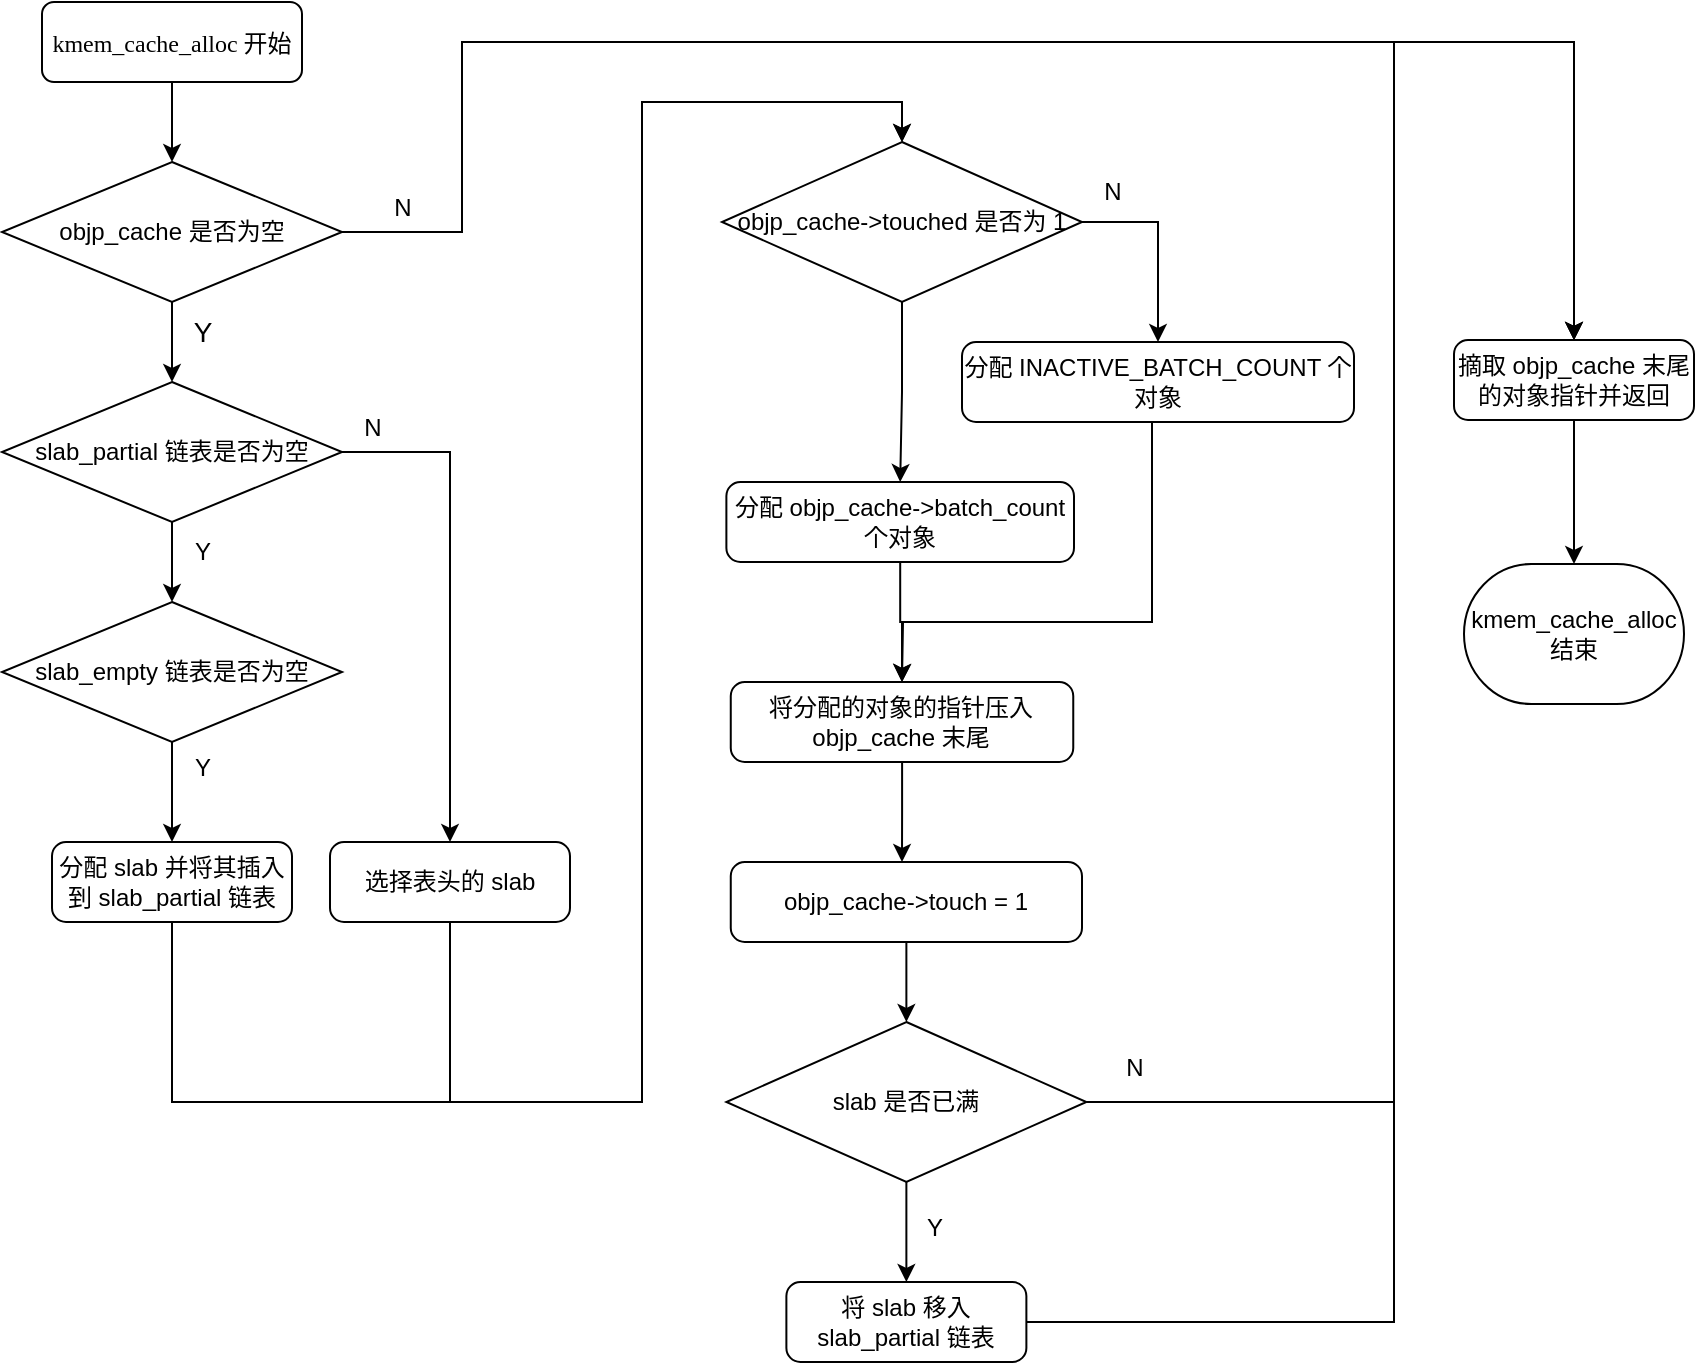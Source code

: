 <mxfile version="21.2.1" type="device">
  <diagram name="第 1 页" id="a4E338RCJh6ERv49_dQT">
    <mxGraphModel dx="1115" dy="753" grid="1" gridSize="10" guides="1" tooltips="1" connect="1" arrows="1" fold="1" page="1" pageScale="1" pageWidth="827" pageHeight="1169" math="0" shadow="0">
      <root>
        <mxCell id="0" />
        <mxCell id="1" parent="0" />
        <mxCell id="johgHy1YVOJJbBymYT7h-26" value="kmem_cache_alloc 开始" style="rounded=1;labelBackgroundColor=none;fontFamily=宋体;fillColor=default;strokeWidth=1;" vertex="1" parent="1">
          <mxGeometry x="24" y="60" width="130" height="40" as="geometry" />
        </mxCell>
        <mxCell id="johgHy1YVOJJbBymYT7h-39" style="edgeStyle=orthogonalEdgeStyle;rounded=0;orthogonalLoop=1;jettySize=auto;html=1;exitX=0.5;exitY=1;exitDx=0;exitDy=0;exitPerimeter=0;strokeWidth=1;" edge="1" parent="1" source="johgHy1YVOJJbBymYT7h-37">
          <mxGeometry relative="1" as="geometry">
            <mxPoint x="89" y="250" as="targetPoint" />
          </mxGeometry>
        </mxCell>
        <mxCell id="johgHy1YVOJJbBymYT7h-37" value="objp_cache 是否为空" style="strokeWidth=1;html=1;shape=mxgraph.flowchart.decision;whiteSpace=wrap;" vertex="1" parent="1">
          <mxGeometry x="4" y="140" width="170" height="70" as="geometry" />
        </mxCell>
        <mxCell id="johgHy1YVOJJbBymYT7h-38" style="edgeStyle=orthogonalEdgeStyle;rounded=0;orthogonalLoop=1;jettySize=auto;html=1;exitX=0.5;exitY=1;exitDx=0;exitDy=0;entryX=0.5;entryY=0;entryDx=0;entryDy=0;entryPerimeter=0;strokeWidth=1;" edge="1" parent="1" source="johgHy1YVOJJbBymYT7h-26" target="johgHy1YVOJJbBymYT7h-37">
          <mxGeometry relative="1" as="geometry" />
        </mxCell>
        <mxCell id="johgHy1YVOJJbBymYT7h-40" value="&lt;font style=&quot;font-size: 14px;&quot;&gt;Y&lt;/font&gt;" style="text;html=1;align=center;verticalAlign=middle;resizable=0;points=[];autosize=1;strokeColor=none;fillColor=none;strokeWidth=1;" vertex="1" parent="1">
          <mxGeometry x="89" y="210" width="30" height="30" as="geometry" />
        </mxCell>
        <mxCell id="johgHy1YVOJJbBymYT7h-43" value="摘取 objp_cache 末尾的对象指针并返回" style="rounded=1;whiteSpace=wrap;html=1;absoluteArcSize=1;arcSize=14;strokeWidth=1;" vertex="1" parent="1">
          <mxGeometry x="730" y="229" width="120" height="40" as="geometry" />
        </mxCell>
        <mxCell id="johgHy1YVOJJbBymYT7h-78" style="edgeStyle=orthogonalEdgeStyle;rounded=0;orthogonalLoop=1;jettySize=auto;html=1;entryX=0.5;entryY=0;entryDx=0;entryDy=0;strokeWidth=1;" edge="1" parent="1" source="johgHy1YVOJJbBymYT7h-37" target="johgHy1YVOJJbBymYT7h-43">
          <mxGeometry relative="1" as="geometry">
            <mxPoint x="684" y="220" as="targetPoint" />
            <Array as="points">
              <mxPoint x="234" y="175" />
              <mxPoint x="234" y="80" />
              <mxPoint x="790" y="80" />
            </Array>
          </mxGeometry>
        </mxCell>
        <mxCell id="johgHy1YVOJJbBymYT7h-46" style="edgeStyle=orthogonalEdgeStyle;rounded=0;orthogonalLoop=1;jettySize=auto;html=1;strokeWidth=1;" edge="1" parent="1" source="johgHy1YVOJJbBymYT7h-45">
          <mxGeometry relative="1" as="geometry">
            <mxPoint x="89" y="360" as="targetPoint" />
          </mxGeometry>
        </mxCell>
        <mxCell id="johgHy1YVOJJbBymYT7h-45" value="slab_partial 链表是否为空" style="strokeWidth=1;html=1;shape=mxgraph.flowchart.decision;whiteSpace=wrap;" vertex="1" parent="1">
          <mxGeometry x="4" y="250" width="170" height="70" as="geometry" />
        </mxCell>
        <mxCell id="johgHy1YVOJJbBymYT7h-47" value="Y" style="text;html=1;align=center;verticalAlign=middle;resizable=0;points=[];autosize=1;strokeColor=none;fillColor=none;strokeWidth=1;" vertex="1" parent="1">
          <mxGeometry x="89" y="320" width="30" height="30" as="geometry" />
        </mxCell>
        <mxCell id="johgHy1YVOJJbBymYT7h-49" value="N" style="text;html=1;align=center;verticalAlign=middle;resizable=0;points=[];autosize=1;strokeColor=none;fillColor=none;strokeWidth=1;" vertex="1" parent="1">
          <mxGeometry x="174" y="258" width="30" height="30" as="geometry" />
        </mxCell>
        <mxCell id="johgHy1YVOJJbBymYT7h-51" style="edgeStyle=orthogonalEdgeStyle;rounded=0;orthogonalLoop=1;jettySize=auto;html=1;strokeWidth=1;" edge="1" parent="1" source="johgHy1YVOJJbBymYT7h-50">
          <mxGeometry relative="1" as="geometry">
            <mxPoint x="89" y="480" as="targetPoint" />
          </mxGeometry>
        </mxCell>
        <mxCell id="johgHy1YVOJJbBymYT7h-50" value="slab_empty 链表是否为空" style="strokeWidth=1;html=1;shape=mxgraph.flowchart.decision;whiteSpace=wrap;" vertex="1" parent="1">
          <mxGeometry x="4" y="360" width="170" height="70" as="geometry" />
        </mxCell>
        <mxCell id="johgHy1YVOJJbBymYT7h-52" value="Y" style="text;html=1;align=center;verticalAlign=middle;resizable=0;points=[];autosize=1;strokeColor=none;fillColor=none;strokeWidth=1;" vertex="1" parent="1">
          <mxGeometry x="89" y="428" width="30" height="30" as="geometry" />
        </mxCell>
        <mxCell id="johgHy1YVOJJbBymYT7h-53" value="分配 slab 并将其插入到 slab_partial 链表" style="rounded=1;whiteSpace=wrap;html=1;absoluteArcSize=1;arcSize=14;strokeWidth=1;" vertex="1" parent="1">
          <mxGeometry x="29" y="480" width="120" height="40" as="geometry" />
        </mxCell>
        <mxCell id="johgHy1YVOJJbBymYT7h-55" value="选择表头的 slab" style="rounded=1;whiteSpace=wrap;html=1;absoluteArcSize=1;arcSize=14;strokeWidth=1;" vertex="1" parent="1">
          <mxGeometry x="168" y="480" width="120" height="40" as="geometry" />
        </mxCell>
        <mxCell id="johgHy1YVOJJbBymYT7h-48" style="edgeStyle=orthogonalEdgeStyle;rounded=0;orthogonalLoop=1;jettySize=auto;html=1;entryX=0.5;entryY=0;entryDx=0;entryDy=0;strokeWidth=1;" edge="1" parent="1" source="johgHy1YVOJJbBymYT7h-45" target="johgHy1YVOJJbBymYT7h-55">
          <mxGeometry relative="1" as="geometry">
            <mxPoint x="214" y="400" as="targetPoint" />
            <Array as="points">
              <mxPoint x="228" y="285" />
            </Array>
          </mxGeometry>
        </mxCell>
        <mxCell id="johgHy1YVOJJbBymYT7h-61" value="objp_cache-&amp;gt;touched 是否为 1" style="strokeWidth=1;html=1;shape=mxgraph.flowchart.decision;whiteSpace=wrap;" vertex="1" parent="1">
          <mxGeometry x="364" y="130" width="180" height="80" as="geometry" />
        </mxCell>
        <mxCell id="johgHy1YVOJJbBymYT7h-54" style="edgeStyle=orthogonalEdgeStyle;rounded=0;orthogonalLoop=1;jettySize=auto;html=1;entryX=0.5;entryY=0;entryDx=0;entryDy=0;entryPerimeter=0;strokeWidth=1;" edge="1" parent="1" source="johgHy1YVOJJbBymYT7h-53" target="johgHy1YVOJJbBymYT7h-61">
          <mxGeometry relative="1" as="geometry">
            <mxPoint x="89" y="580" as="targetPoint" />
            <Array as="points">
              <mxPoint x="89" y="610" />
              <mxPoint x="324" y="610" />
              <mxPoint x="324" y="110" />
              <mxPoint x="454" y="110" />
            </Array>
          </mxGeometry>
        </mxCell>
        <mxCell id="johgHy1YVOJJbBymYT7h-58" style="edgeStyle=orthogonalEdgeStyle;rounded=0;orthogonalLoop=1;jettySize=auto;html=1;entryX=0.5;entryY=0;entryDx=0;entryDy=0;entryPerimeter=0;strokeWidth=1;" edge="1" parent="1" source="johgHy1YVOJJbBymYT7h-55" target="johgHy1YVOJJbBymYT7h-61">
          <mxGeometry relative="1" as="geometry">
            <mxPoint x="89" y="580" as="targetPoint" />
            <Array as="points">
              <mxPoint x="228" y="610" />
              <mxPoint x="324" y="610" />
              <mxPoint x="324" y="110" />
              <mxPoint x="454" y="110" />
            </Array>
          </mxGeometry>
        </mxCell>
        <mxCell id="johgHy1YVOJJbBymYT7h-65" value="N" style="text;html=1;align=center;verticalAlign=middle;resizable=0;points=[];autosize=1;strokeColor=none;fillColor=none;strokeWidth=1;" vertex="1" parent="1">
          <mxGeometry x="544" y="140" width="30" height="30" as="geometry" />
        </mxCell>
        <mxCell id="johgHy1YVOJJbBymYT7h-69" style="edgeStyle=orthogonalEdgeStyle;rounded=0;orthogonalLoop=1;jettySize=auto;html=1;strokeWidth=1;" edge="1" parent="1" source="johgHy1YVOJJbBymYT7h-68">
          <mxGeometry relative="1" as="geometry">
            <mxPoint x="454" y="400" as="targetPoint" />
          </mxGeometry>
        </mxCell>
        <mxCell id="johgHy1YVOJJbBymYT7h-68" value="分配 objp_cache-&amp;gt;batch_count 个对象" style="rounded=1;whiteSpace=wrap;html=1;absoluteArcSize=1;arcSize=14;strokeWidth=1;" vertex="1" parent="1">
          <mxGeometry x="366.19" y="300" width="173.81" height="40" as="geometry" />
        </mxCell>
        <mxCell id="johgHy1YVOJJbBymYT7h-67" style="edgeStyle=orthogonalEdgeStyle;rounded=0;orthogonalLoop=1;jettySize=auto;html=1;exitX=0.5;exitY=1;exitDx=0;exitDy=0;exitPerimeter=0;entryX=0.5;entryY=0;entryDx=0;entryDy=0;strokeWidth=1;" edge="1" parent="1" source="johgHy1YVOJJbBymYT7h-61" target="johgHy1YVOJJbBymYT7h-68">
          <mxGeometry relative="1" as="geometry">
            <mxPoint x="454" y="300" as="targetPoint" />
            <Array as="points" />
          </mxGeometry>
        </mxCell>
        <mxCell id="johgHy1YVOJJbBymYT7h-73" style="edgeStyle=orthogonalEdgeStyle;rounded=0;orthogonalLoop=1;jettySize=auto;html=1;strokeWidth=1;" edge="1" parent="1" source="johgHy1YVOJJbBymYT7h-71">
          <mxGeometry relative="1" as="geometry">
            <mxPoint x="454.005" y="490" as="targetPoint" />
          </mxGeometry>
        </mxCell>
        <mxCell id="johgHy1YVOJJbBymYT7h-71" value="将分配的对象的指针压入objp_cache 末尾" style="rounded=1;whiteSpace=wrap;html=1;absoluteArcSize=1;arcSize=14;strokeWidth=1;" vertex="1" parent="1">
          <mxGeometry x="368.38" y="400" width="171.25" height="40" as="geometry" />
        </mxCell>
        <mxCell id="johgHy1YVOJJbBymYT7h-84" style="edgeStyle=orthogonalEdgeStyle;rounded=0;orthogonalLoop=1;jettySize=auto;html=1;exitX=0.5;exitY=1;exitDx=0;exitDy=0;entryX=0.5;entryY=0;entryDx=0;entryDy=0;" edge="1" parent="1" source="johgHy1YVOJJbBymYT7h-72" target="johgHy1YVOJJbBymYT7h-71">
          <mxGeometry relative="1" as="geometry">
            <Array as="points">
              <mxPoint x="579" y="370" />
              <mxPoint x="454" y="370" />
            </Array>
          </mxGeometry>
        </mxCell>
        <mxCell id="johgHy1YVOJJbBymYT7h-72" value="分配 INACTIVE_BATCH_COUNT 个对象" style="rounded=1;whiteSpace=wrap;html=1;absoluteArcSize=1;arcSize=14;strokeWidth=1;" vertex="1" parent="1">
          <mxGeometry x="484" y="230" width="196" height="40" as="geometry" />
        </mxCell>
        <mxCell id="johgHy1YVOJJbBymYT7h-83" style="edgeStyle=orthogonalEdgeStyle;rounded=0;orthogonalLoop=1;jettySize=auto;html=1;exitX=1;exitY=0.5;exitDx=0;exitDy=0;exitPerimeter=0;entryX=0.5;entryY=0;entryDx=0;entryDy=0;" edge="1" parent="1" source="johgHy1YVOJJbBymYT7h-61" target="johgHy1YVOJJbBymYT7h-72">
          <mxGeometry relative="1" as="geometry" />
        </mxCell>
        <mxCell id="johgHy1YVOJJbBymYT7h-88" style="edgeStyle=orthogonalEdgeStyle;rounded=0;orthogonalLoop=1;jettySize=auto;html=1;entryX=0.5;entryY=0;entryDx=0;entryDy=0;entryPerimeter=0;" edge="1" parent="1" source="johgHy1YVOJJbBymYT7h-74" target="johgHy1YVOJJbBymYT7h-89">
          <mxGeometry relative="1" as="geometry">
            <mxPoint x="456.19" y="560" as="targetPoint" />
          </mxGeometry>
        </mxCell>
        <mxCell id="johgHy1YVOJJbBymYT7h-74" value="objp_cache-&amp;gt;touch = 1" style="rounded=1;whiteSpace=wrap;html=1;absoluteArcSize=1;arcSize=14;strokeWidth=1;" vertex="1" parent="1">
          <mxGeometry x="368.38" y="490" width="175.62" height="40" as="geometry" />
        </mxCell>
        <mxCell id="johgHy1YVOJJbBymYT7h-79" value="N" style="text;html=1;align=center;verticalAlign=middle;resizable=0;points=[];autosize=1;strokeColor=none;fillColor=none;strokeWidth=1;" vertex="1" parent="1">
          <mxGeometry x="189" y="148" width="30" height="30" as="geometry" />
        </mxCell>
        <mxCell id="johgHy1YVOJJbBymYT7h-81" value="kmem_cache_alloc 结束" style="strokeWidth=1;html=1;shape=mxgraph.flowchart.terminator;whiteSpace=wrap;" vertex="1" parent="1">
          <mxGeometry x="735" y="341" width="110" height="70" as="geometry" />
        </mxCell>
        <mxCell id="johgHy1YVOJJbBymYT7h-82" style="edgeStyle=orthogonalEdgeStyle;rounded=0;orthogonalLoop=1;jettySize=auto;html=1;exitX=0.5;exitY=1;exitDx=0;exitDy=0;entryX=0.5;entryY=0;entryDx=0;entryDy=0;entryPerimeter=0;strokeWidth=1;" edge="1" parent="1" source="johgHy1YVOJJbBymYT7h-43" target="johgHy1YVOJJbBymYT7h-81">
          <mxGeometry relative="1" as="geometry" />
        </mxCell>
        <mxCell id="johgHy1YVOJJbBymYT7h-90" style="edgeStyle=orthogonalEdgeStyle;rounded=0;orthogonalLoop=1;jettySize=auto;html=1;entryX=0.5;entryY=0;entryDx=0;entryDy=0;" edge="1" parent="1" source="johgHy1YVOJJbBymYT7h-89" target="johgHy1YVOJJbBymYT7h-43">
          <mxGeometry relative="1" as="geometry">
            <mxPoint x="720" y="190" as="targetPoint" />
            <Array as="points">
              <mxPoint x="700" y="610" />
              <mxPoint x="700" y="80" />
              <mxPoint x="790" y="80" />
            </Array>
          </mxGeometry>
        </mxCell>
        <mxCell id="johgHy1YVOJJbBymYT7h-91" style="edgeStyle=orthogonalEdgeStyle;rounded=0;orthogonalLoop=1;jettySize=auto;html=1;entryX=0.5;entryY=0;entryDx=0;entryDy=0;" edge="1" parent="1" source="johgHy1YVOJJbBymYT7h-89" target="johgHy1YVOJJbBymYT7h-94">
          <mxGeometry relative="1" as="geometry">
            <mxPoint x="456.19" y="700" as="targetPoint" />
          </mxGeometry>
        </mxCell>
        <mxCell id="johgHy1YVOJJbBymYT7h-89" value="slab 是否已满" style="strokeWidth=1;html=1;shape=mxgraph.flowchart.decision;whiteSpace=wrap;" vertex="1" parent="1">
          <mxGeometry x="366.19" y="570" width="180" height="80" as="geometry" />
        </mxCell>
        <mxCell id="johgHy1YVOJJbBymYT7h-92" value="N" style="text;html=1;align=center;verticalAlign=middle;resizable=0;points=[];autosize=1;strokeColor=none;fillColor=none;" vertex="1" parent="1">
          <mxGeometry x="555" y="578" width="30" height="30" as="geometry" />
        </mxCell>
        <mxCell id="johgHy1YVOJJbBymYT7h-93" value="Y" style="text;html=1;align=center;verticalAlign=middle;resizable=0;points=[];autosize=1;strokeColor=none;fillColor=none;" vertex="1" parent="1">
          <mxGeometry x="455" y="658" width="30" height="30" as="geometry" />
        </mxCell>
        <mxCell id="johgHy1YVOJJbBymYT7h-96" style="edgeStyle=orthogonalEdgeStyle;rounded=0;orthogonalLoop=1;jettySize=auto;html=1;entryX=0.5;entryY=0;entryDx=0;entryDy=0;" edge="1" parent="1" source="johgHy1YVOJJbBymYT7h-94" target="johgHy1YVOJJbBymYT7h-43">
          <mxGeometry relative="1" as="geometry">
            <Array as="points">
              <mxPoint x="700" y="720" />
              <mxPoint x="700" y="80" />
              <mxPoint x="790" y="80" />
            </Array>
          </mxGeometry>
        </mxCell>
        <mxCell id="johgHy1YVOJJbBymYT7h-94" value="将 slab 移入 slab_partial 链表" style="rounded=1;whiteSpace=wrap;html=1;absoluteArcSize=1;arcSize=14;strokeWidth=1;" vertex="1" parent="1">
          <mxGeometry x="396.19" y="700" width="120" height="40" as="geometry" />
        </mxCell>
      </root>
    </mxGraphModel>
  </diagram>
</mxfile>
